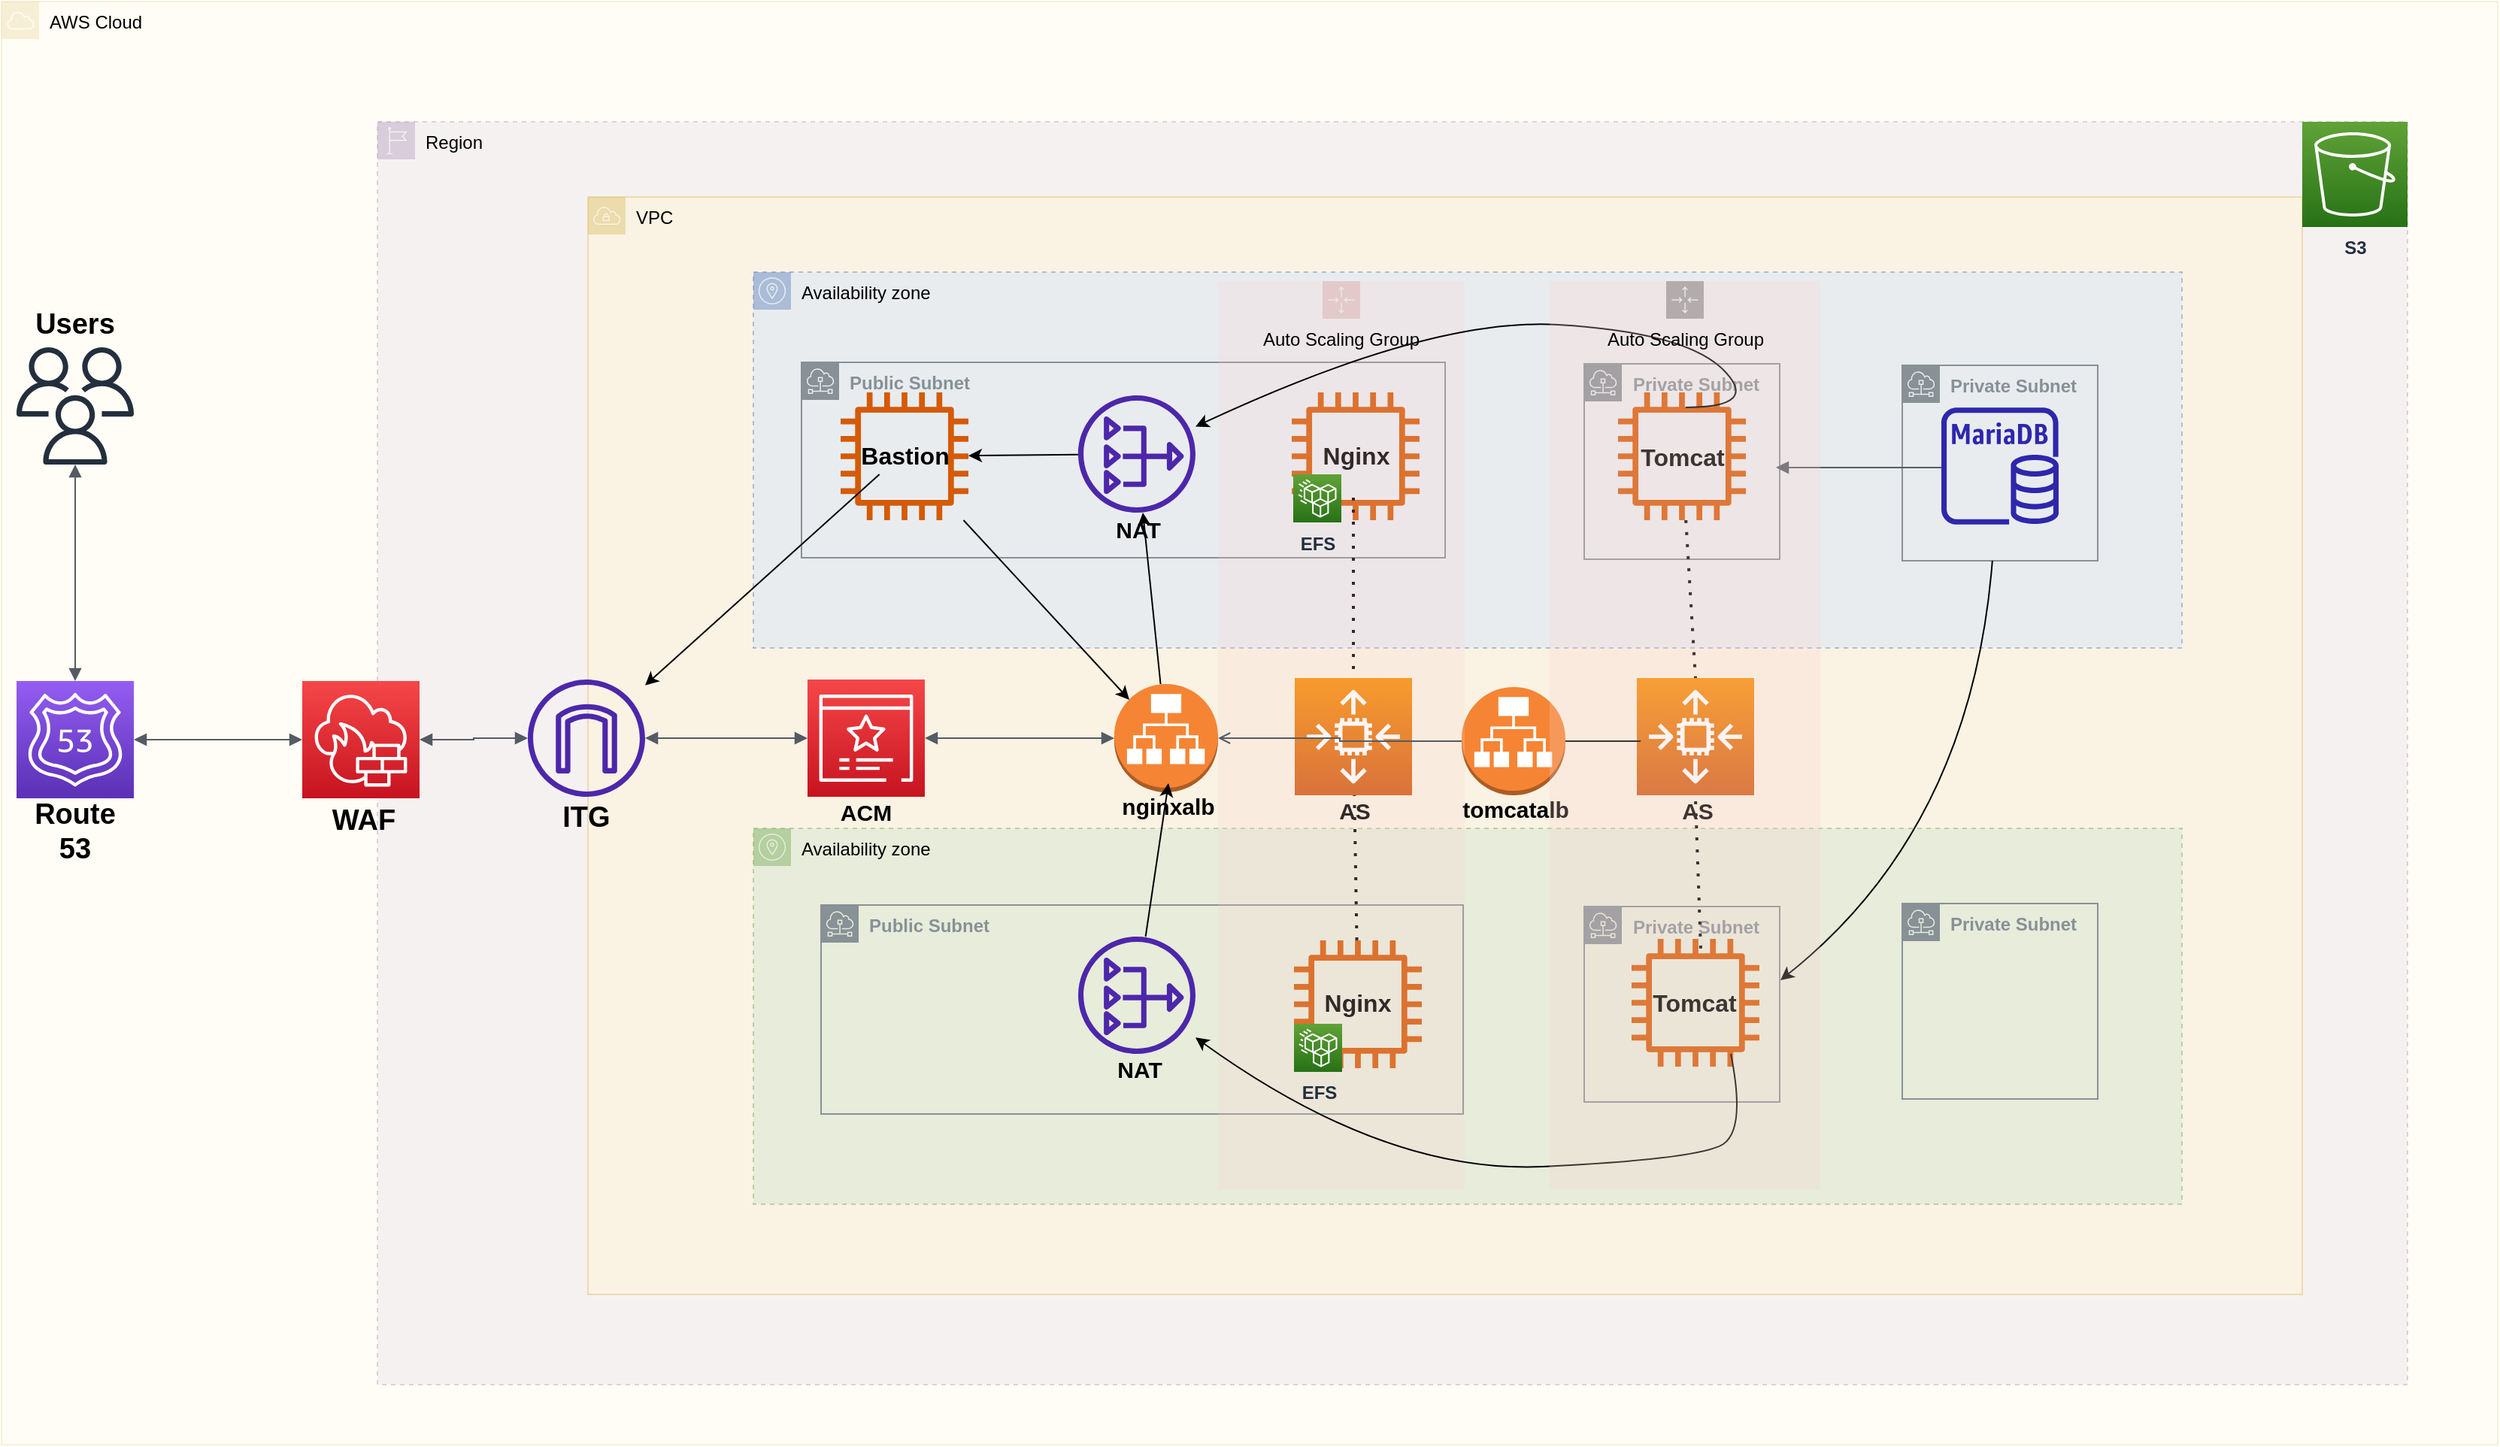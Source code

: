 <mxfile version="21.3.2" type="github">
  <diagram name="페이지-1" id="-RQxAZ50jaHfXgSVj_xd">
    <mxGraphModel dx="3754" dy="2151" grid="1" gridSize="10" guides="1" tooltips="1" connect="1" arrows="1" fold="1" page="1" pageScale="1" pageWidth="827" pageHeight="1169" math="0" shadow="0">
      <root>
        <mxCell id="0" />
        <mxCell id="1" parent="0" />
        <mxCell id="wSeTpccbzat1GrRgBiBg-109" value="AWS Cloud" style="sketch=0;outlineConnect=0;html=1;whiteSpace=wrap;fontSize=12;fontStyle=0;shape=mxgraph.aws4.group;grIcon=mxgraph.aws4.group_aws_cloud;strokeColor=#d6b656;fillColor=#fff2cc;verticalAlign=top;align=left;spacingLeft=30;dashed=0;opacity=20;" parent="1" vertex="1">
          <mxGeometry x="-1280" y="-1080" width="1660" height="960" as="geometry" />
        </mxCell>
        <mxCell id="wSeTpccbzat1GrRgBiBg-25" value="" style="sketch=0;outlineConnect=0;fontColor=#232F3E;gradientColor=none;fillColor=#232F3D;strokeColor=none;dashed=0;verticalLabelPosition=bottom;verticalAlign=top;align=center;html=1;fontSize=12;fontStyle=0;aspect=fixed;pointerEvents=1;shape=mxgraph.aws4.users;" parent="1" vertex="1">
          <mxGeometry x="-1270" y="-850" width="78" height="78" as="geometry" />
        </mxCell>
        <mxCell id="wSeTpccbzat1GrRgBiBg-34" value="Region" style="sketch=0;outlineConnect=0;html=1;whiteSpace=wrap;fontSize=12;fontStyle=0;shape=mxgraph.aws4.group;grIcon=mxgraph.aws4.group_region;strokeColor=#9673a6;fillColor=#e1d5e7;verticalAlign=top;align=left;spacingLeft=30;dashed=1;opacity=30;" parent="1" vertex="1">
          <mxGeometry x="-1030" y="-1000" width="1350" height="840" as="geometry" />
        </mxCell>
        <mxCell id="wSeTpccbzat1GrRgBiBg-35" value="VPC" style="sketch=0;outlineConnect=0;html=1;whiteSpace=wrap;fontSize=12;fontStyle=0;shape=mxgraph.aws4.group;grIcon=mxgraph.aws4.group_vpc;strokeColor=#d6b656;fillColor=#fff2cc;verticalAlign=top;align=left;spacingLeft=30;dashed=0;opacity=40;" parent="1" vertex="1">
          <mxGeometry x="-890" y="-950" width="1140" height="730" as="geometry" />
        </mxCell>
        <mxCell id="wSeTpccbzat1GrRgBiBg-36" value="Availability zone" style="sketch=0;outlineConnect=0;html=1;whiteSpace=wrap;fontSize=12;fontStyle=0;shape=mxgraph.aws4.group;grIcon=mxgraph.aws4.group_availability_zone;strokeColor=#6c8ebf;fillColor=#dae8fc;verticalAlign=top;align=left;spacingLeft=30;dashed=1;opacity=50;" parent="1" vertex="1">
          <mxGeometry x="-780" y="-900" width="950" height="250" as="geometry" />
        </mxCell>
        <mxCell id="wSeTpccbzat1GrRgBiBg-37" value="Availability zone" style="sketch=0;outlineConnect=0;html=1;whiteSpace=wrap;fontSize=12;fontStyle=0;shape=mxgraph.aws4.group;grIcon=mxgraph.aws4.group_availability_zone;strokeColor=#82b366;fillColor=#d5e8d4;verticalAlign=top;align=left;spacingLeft=30;dashed=1;opacity=50;" parent="1" vertex="1">
          <mxGeometry x="-780" y="-530" width="950" height="250" as="geometry" />
        </mxCell>
        <mxCell id="wSeTpccbzat1GrRgBiBg-39" value="" style="sketch=0;outlineConnect=0;fontColor=#232F3E;gradientColor=none;fillColor=#2E27AD;strokeColor=none;dashed=0;verticalLabelPosition=bottom;verticalAlign=top;align=center;html=1;fontSize=12;fontStyle=0;aspect=fixed;pointerEvents=1;shape=mxgraph.aws4.rds_mariadb_instance;" parent="1" vertex="1">
          <mxGeometry x="10" y="-810" width="78" height="78" as="geometry" />
        </mxCell>
        <mxCell id="wSeTpccbzat1GrRgBiBg-42" value="&lt;b&gt;Private Subnet&lt;/b&gt;" style="sketch=0;outlineConnect=0;gradientColor=none;html=1;whiteSpace=wrap;fontSize=12;fontStyle=0;shape=mxgraph.aws4.group;grIcon=mxgraph.aws4.group_subnet;strokeColor=#879196;fillColor=none;verticalAlign=top;align=left;spacingLeft=30;fontColor=#879196;dashed=0;" parent="1" vertex="1">
          <mxGeometry x="-227.5" y="-839" width="130" height="130" as="geometry" />
        </mxCell>
        <mxCell id="wSeTpccbzat1GrRgBiBg-43" value="&lt;b&gt;Private Subnet&lt;/b&gt;" style="sketch=0;outlineConnect=0;gradientColor=none;html=1;whiteSpace=wrap;fontSize=12;fontStyle=0;shape=mxgraph.aws4.group;grIcon=mxgraph.aws4.group_subnet;strokeColor=#879196;fillColor=none;verticalAlign=top;align=left;spacingLeft=30;fontColor=#879196;dashed=0;" parent="1" vertex="1">
          <mxGeometry x="-16" y="-838" width="130" height="130" as="geometry" />
        </mxCell>
        <mxCell id="wSeTpccbzat1GrRgBiBg-44" value="&lt;b&gt;Private Subnet&lt;/b&gt;" style="sketch=0;outlineConnect=0;gradientColor=none;html=1;whiteSpace=wrap;fontSize=12;fontStyle=0;shape=mxgraph.aws4.group;grIcon=mxgraph.aws4.group_subnet;strokeColor=#879196;fillColor=none;verticalAlign=top;align=left;spacingLeft=30;fontColor=#879196;dashed=0;" parent="1" vertex="1">
          <mxGeometry x="-227.5" y="-478" width="130" height="130" as="geometry" />
        </mxCell>
        <mxCell id="wSeTpccbzat1GrRgBiBg-46" value="&lt;b&gt;Public Subnet&lt;/b&gt;" style="sketch=0;outlineConnect=0;gradientColor=none;html=1;whiteSpace=wrap;fontSize=12;fontStyle=0;shape=mxgraph.aws4.group;grIcon=mxgraph.aws4.group_subnet;strokeColor=#879196;fillColor=none;verticalAlign=top;align=left;spacingLeft=30;fontColor=#879196;dashed=0;" parent="1" vertex="1">
          <mxGeometry x="-735" y="-479" width="427" height="139" as="geometry" />
        </mxCell>
        <mxCell id="wSeTpccbzat1GrRgBiBg-48" value="" style="sketch=0;outlineConnect=0;fontColor=#232F3E;gradientColor=none;fillColor=#D45B07;strokeColor=none;dashed=0;verticalLabelPosition=bottom;verticalAlign=top;align=center;html=1;fontSize=12;fontStyle=0;aspect=fixed;pointerEvents=1;shape=mxgraph.aws4.instance2;" parent="1" vertex="1">
          <mxGeometry x="-420.5" y="-455.5" width="85" height="85" as="geometry" />
        </mxCell>
        <mxCell id="wSeTpccbzat1GrRgBiBg-49" value="" style="sketch=0;outlineConnect=0;fontColor=#232F3E;gradientColor=none;fillColor=#D45B07;strokeColor=none;dashed=0;verticalLabelPosition=bottom;verticalAlign=top;align=center;html=1;fontSize=12;fontStyle=0;aspect=fixed;pointerEvents=1;shape=mxgraph.aws4.instance2;" parent="1" vertex="1">
          <mxGeometry x="-205" y="-820" width="85" height="85" as="geometry" />
        </mxCell>
        <mxCell id="wSeTpccbzat1GrRgBiBg-50" value="" style="sketch=0;outlineConnect=0;fontColor=#232F3E;gradientColor=none;fillColor=#D45B07;strokeColor=none;dashed=0;verticalLabelPosition=bottom;verticalAlign=top;align=center;html=1;fontSize=12;fontStyle=0;aspect=fixed;pointerEvents=1;shape=mxgraph.aws4.instance2;" parent="1" vertex="1">
          <mxGeometry x="-196" y="-456.5" width="85" height="85" as="geometry" />
        </mxCell>
        <mxCell id="wSeTpccbzat1GrRgBiBg-40" value="" style="sketch=0;outlineConnect=0;fontColor=#232F3E;gradientColor=none;fillColor=#D45B07;strokeColor=none;dashed=0;verticalLabelPosition=bottom;verticalAlign=top;align=center;html=1;fontSize=12;fontStyle=0;aspect=fixed;pointerEvents=1;shape=mxgraph.aws4.instance2;" parent="1" vertex="1">
          <mxGeometry x="-422" y="-820" width="85" height="85" as="geometry" />
        </mxCell>
        <mxCell id="wSeTpccbzat1GrRgBiBg-51" value="&lt;b&gt;Public Subnet&lt;/b&gt;" style="sketch=0;outlineConnect=0;gradientColor=none;html=1;whiteSpace=wrap;fontSize=12;fontStyle=0;shape=mxgraph.aws4.group;grIcon=mxgraph.aws4.group_subnet;strokeColor=#879196;fillColor=none;verticalAlign=top;align=left;spacingLeft=30;fontColor=#879196;dashed=0;" parent="1" vertex="1">
          <mxGeometry x="-748" y="-840" width="428" height="130" as="geometry" />
        </mxCell>
        <mxCell id="wSeTpccbzat1GrRgBiBg-52" value="" style="sketch=0;outlineConnect=0;fontColor=#232F3E;gradientColor=none;fillColor=#D45B07;strokeColor=none;dashed=0;verticalLabelPosition=bottom;verticalAlign=top;align=center;html=1;fontSize=12;fontStyle=0;aspect=fixed;pointerEvents=1;shape=mxgraph.aws4.instance2;" parent="1" vertex="1">
          <mxGeometry x="-722" y="-820" width="85" height="85" as="geometry" />
        </mxCell>
        <mxCell id="wSeTpccbzat1GrRgBiBg-53" value="&lt;b style=&quot;font-size: 16px;&quot;&gt;Bastion&lt;/b&gt;" style="text;html=1;strokeColor=none;fillColor=none;align=center;verticalAlign=middle;whiteSpace=wrap;rounded=0;fontSize=24;" parent="1" vertex="1">
          <mxGeometry x="-709.5" y="-795.5" width="60" height="30" as="geometry" />
        </mxCell>
        <mxCell id="wSeTpccbzat1GrRgBiBg-54" value="&lt;b style=&quot;font-size: 16px;&quot;&gt;Nginx&lt;/b&gt;" style="text;html=1;strokeColor=none;fillColor=none;align=center;verticalAlign=middle;whiteSpace=wrap;rounded=0;fontSize=24;" parent="1" vertex="1">
          <mxGeometry x="-409" y="-795.5" width="60" height="30" as="geometry" />
        </mxCell>
        <mxCell id="wSeTpccbzat1GrRgBiBg-55" value="&lt;b style=&quot;font-size: 16px;&quot;&gt;Nginx&lt;/b&gt;" style="text;html=1;strokeColor=none;fillColor=none;align=center;verticalAlign=middle;whiteSpace=wrap;rounded=0;fontSize=24;" parent="1" vertex="1">
          <mxGeometry x="-408" y="-431" width="60" height="30" as="geometry" />
        </mxCell>
        <mxCell id="wSeTpccbzat1GrRgBiBg-56" value="&lt;b style=&quot;font-size: 16px;&quot;&gt;Tomcat&lt;/b&gt;" style="text;html=1;strokeColor=none;fillColor=none;align=center;verticalAlign=middle;whiteSpace=wrap;rounded=0;fontSize=24;" parent="1" vertex="1">
          <mxGeometry x="-192.5" y="-794" width="60" height="30" as="geometry" />
        </mxCell>
        <mxCell id="wSeTpccbzat1GrRgBiBg-57" value="&lt;b style=&quot;font-size: 16px;&quot;&gt;Tomcat&lt;/b&gt;" style="text;html=1;strokeColor=none;fillColor=none;align=center;verticalAlign=middle;whiteSpace=wrap;rounded=0;fontSize=24;" parent="1" vertex="1">
          <mxGeometry x="-184.5" y="-431" width="60" height="30" as="geometry" />
        </mxCell>
        <mxCell id="wSeTpccbzat1GrRgBiBg-58" value="" style="sketch=0;outlineConnect=0;fontColor=#232F3E;gradientColor=none;fillColor=#4D27AA;strokeColor=none;dashed=0;verticalLabelPosition=bottom;verticalAlign=top;align=center;html=1;fontSize=12;fontStyle=0;aspect=fixed;pointerEvents=1;shape=mxgraph.aws4.internet_gateway;" parent="1" vertex="1">
          <mxGeometry x="-930" y="-629" width="78" height="78" as="geometry" />
        </mxCell>
        <mxCell id="wSeTpccbzat1GrRgBiBg-59" value="&lt;b&gt;&lt;font style=&quot;font-size: 19px;&quot;&gt;ITG&lt;/font&gt;&lt;/b&gt;" style="text;html=1;strokeColor=none;fillColor=none;align=center;verticalAlign=middle;whiteSpace=wrap;rounded=0;" parent="1" vertex="1">
          <mxGeometry x="-921" y="-552" width="60" height="30" as="geometry" />
        </mxCell>
        <mxCell id="wSeTpccbzat1GrRgBiBg-60" value="" style="sketch=0;points=[[0,0,0],[0.25,0,0],[0.5,0,0],[0.75,0,0],[1,0,0],[0,1,0],[0.25,1,0],[0.5,1,0],[0.75,1,0],[1,1,0],[0,0.25,0],[0,0.5,0],[0,0.75,0],[1,0.25,0],[1,0.5,0],[1,0.75,0]];outlineConnect=0;fontColor=#232F3E;gradientColor=#F54749;gradientDirection=north;fillColor=#C7131F;strokeColor=#ffffff;dashed=0;verticalLabelPosition=bottom;verticalAlign=top;align=center;html=1;fontSize=12;fontStyle=0;aspect=fixed;shape=mxgraph.aws4.resourceIcon;resIcon=mxgraph.aws4.network_firewall;" parent="1" vertex="1">
          <mxGeometry x="-1080" y="-628" width="78" height="78" as="geometry" />
        </mxCell>
        <mxCell id="wSeTpccbzat1GrRgBiBg-62" value="" style="sketch=0;points=[[0,0,0],[0.25,0,0],[0.5,0,0],[0.75,0,0],[1,0,0],[0,1,0],[0.25,1,0],[0.5,1,0],[0.75,1,0],[1,1,0],[0,0.25,0],[0,0.5,0],[0,0.75,0],[1,0.25,0],[1,0.5,0],[1,0.75,0]];outlineConnect=0;fontColor=#232F3E;gradientColor=#945DF2;gradientDirection=north;fillColor=#5A30B5;strokeColor=#ffffff;dashed=0;verticalLabelPosition=bottom;verticalAlign=top;align=center;html=1;fontSize=12;fontStyle=0;aspect=fixed;shape=mxgraph.aws4.resourceIcon;resIcon=mxgraph.aws4.route_53;" parent="1" vertex="1">
          <mxGeometry x="-1270" y="-628" width="78" height="78" as="geometry" />
        </mxCell>
        <mxCell id="wSeTpccbzat1GrRgBiBg-64" value="" style="edgeStyle=orthogonalEdgeStyle;html=1;endArrow=block;elbow=vertical;startArrow=block;startFill=1;endFill=1;strokeColor=#545B64;rounded=0;" parent="1" source="wSeTpccbzat1GrRgBiBg-25" target="wSeTpccbzat1GrRgBiBg-62" edge="1">
          <mxGeometry width="100" relative="1" as="geometry">
            <mxPoint x="-1231" y="-772" as="sourcePoint" />
            <mxPoint x="-1231" y="-672" as="targetPoint" />
          </mxGeometry>
        </mxCell>
        <mxCell id="wSeTpccbzat1GrRgBiBg-65" value="" style="edgeStyle=orthogonalEdgeStyle;html=1;endArrow=block;elbow=vertical;startArrow=block;startFill=1;endFill=1;strokeColor=#545B64;rounded=0;" parent="1" source="wSeTpccbzat1GrRgBiBg-62" target="wSeTpccbzat1GrRgBiBg-60" edge="1">
          <mxGeometry width="100" relative="1" as="geometry">
            <mxPoint x="-1192" y="-589" as="sourcePoint" />
            <mxPoint x="-1092" y="-589" as="targetPoint" />
          </mxGeometry>
        </mxCell>
        <mxCell id="wSeTpccbzat1GrRgBiBg-69" value="" style="edgeStyle=orthogonalEdgeStyle;html=1;endArrow=block;elbow=vertical;startArrow=block;startFill=1;endFill=1;strokeColor=#545B64;rounded=0;" parent="1" source="wSeTpccbzat1GrRgBiBg-60" target="wSeTpccbzat1GrRgBiBg-58" edge="1">
          <mxGeometry width="100" relative="1" as="geometry">
            <mxPoint x="-1002" y="-589" as="sourcePoint" />
            <mxPoint x="-902" y="-589" as="targetPoint" />
          </mxGeometry>
        </mxCell>
        <mxCell id="wSeTpccbzat1GrRgBiBg-82" value="" style="outlineConnect=0;dashed=0;verticalLabelPosition=bottom;verticalAlign=top;align=center;html=1;shape=mxgraph.aws3.application_load_balancer;fillColor=#F58534;gradientColor=none;" parent="1" vertex="1">
          <mxGeometry x="-540" y="-626" width="69" height="72" as="geometry" />
        </mxCell>
        <mxCell id="wSeTpccbzat1GrRgBiBg-84" value="&lt;b&gt;&lt;font style=&quot;font-size: 15px;&quot;&gt;nginxalb&lt;/font&gt;&lt;/b&gt;" style="text;html=1;strokeColor=none;fillColor=none;align=center;verticalAlign=middle;whiteSpace=wrap;rounded=0;" parent="1" vertex="1">
          <mxGeometry x="-534" y="-560" width="60" height="30" as="geometry" />
        </mxCell>
        <mxCell id="wSeTpccbzat1GrRgBiBg-85" value="" style="outlineConnect=0;dashed=0;verticalLabelPosition=bottom;verticalAlign=top;align=center;html=1;shape=mxgraph.aws3.application_load_balancer;fillColor=#F58534;gradientColor=none;" parent="1" vertex="1">
          <mxGeometry x="-309" y="-624" width="69" height="72" as="geometry" />
        </mxCell>
        <mxCell id="wSeTpccbzat1GrRgBiBg-86" value="&lt;b&gt;&lt;font style=&quot;font-size: 15px;&quot;&gt;tomcatalb&lt;/font&gt;&lt;/b&gt;" style="text;html=1;strokeColor=none;fillColor=none;align=center;verticalAlign=middle;whiteSpace=wrap;rounded=0;" parent="1" vertex="1">
          <mxGeometry x="-303" y="-558" width="60" height="30" as="geometry" />
        </mxCell>
        <mxCell id="wSeTpccbzat1GrRgBiBg-87" value="" style="sketch=0;points=[[0,0,0],[0.25,0,0],[0.5,0,0],[0.75,0,0],[1,0,0],[0,1,0],[0.25,1,0],[0.5,1,0],[0.75,1,0],[1,1,0],[0,0.25,0],[0,0.5,0],[0,0.75,0],[1,0.25,0],[1,0.5,0],[1,0.75,0]];outlineConnect=0;fontColor=#232F3E;gradientColor=#F78E04;gradientDirection=north;fillColor=#D05C17;strokeColor=#ffffff;dashed=0;verticalLabelPosition=bottom;verticalAlign=top;align=center;html=1;fontSize=12;fontStyle=0;aspect=fixed;shape=mxgraph.aws4.resourceIcon;resIcon=mxgraph.aws4.auto_scaling2;" parent="1" vertex="1">
          <mxGeometry x="-420" y="-630" width="78" height="78" as="geometry" />
        </mxCell>
        <mxCell id="wSeTpccbzat1GrRgBiBg-88" value="" style="sketch=0;points=[[0,0,0],[0.25,0,0],[0.5,0,0],[0.75,0,0],[1,0,0],[0,1,0],[0.25,1,0],[0.5,1,0],[0.75,1,0],[1,1,0],[0,0.25,0],[0,0.5,0],[0,0.75,0],[1,0.25,0],[1,0.5,0],[1,0.75,0]];outlineConnect=0;fontColor=#232F3E;gradientColor=#F78E04;gradientDirection=north;fillColor=#D05C17;strokeColor=#ffffff;dashed=0;verticalLabelPosition=bottom;verticalAlign=top;align=center;html=1;fontSize=12;fontStyle=0;aspect=fixed;shape=mxgraph.aws4.resourceIcon;resIcon=mxgraph.aws4.auto_scaling2;" parent="1" vertex="1">
          <mxGeometry x="-192.5" y="-630" width="78" height="78" as="geometry" />
        </mxCell>
        <mxCell id="wSeTpccbzat1GrRgBiBg-90" value="" style="endArrow=none;dashed=1;html=1;dashPattern=1 3;strokeWidth=2;rounded=0;" parent="1" target="wSeTpccbzat1GrRgBiBg-87" edge="1">
          <mxGeometry width="50" height="50" relative="1" as="geometry">
            <mxPoint x="-381" y="-750" as="sourcePoint" />
            <mxPoint x="-380.5" y="-639.289" as="targetPoint" />
          </mxGeometry>
        </mxCell>
        <mxCell id="wSeTpccbzat1GrRgBiBg-91" value="" style="endArrow=none;dashed=1;html=1;dashPattern=1 3;strokeWidth=2;rounded=0;" parent="1" source="wSeTpccbzat1GrRgBiBg-48" target="wSeTpccbzat1GrRgBiBg-87" edge="1">
          <mxGeometry width="50" height="50" relative="1" as="geometry">
            <mxPoint x="-380" y="-480" as="sourcePoint" />
            <mxPoint x="-378" y="-548.711" as="targetPoint" />
          </mxGeometry>
        </mxCell>
        <mxCell id="wSeTpccbzat1GrRgBiBg-92" value="" style="sketch=0;points=[[0,0,0],[0.25,0,0],[0.5,0,0],[0.75,0,0],[1,0,0],[0,1,0],[0.25,1,0],[0.5,1,0],[0.75,1,0],[1,1,0],[0,0.25,0],[0,0.5,0],[0,0.75,0],[1,0.25,0],[1,0.5,0],[1,0.75,0]];outlineConnect=0;fontColor=#232F3E;gradientColor=#F54749;gradientDirection=north;fillColor=#C7131F;strokeColor=#ffffff;dashed=0;verticalLabelPosition=bottom;verticalAlign=top;align=center;html=1;fontSize=12;fontStyle=0;aspect=fixed;shape=mxgraph.aws4.resourceIcon;resIcon=mxgraph.aws4.certificate_manager_3;" parent="1" vertex="1">
          <mxGeometry x="-744" y="-629" width="78" height="78" as="geometry" />
        </mxCell>
        <mxCell id="wSeTpccbzat1GrRgBiBg-94" value="&lt;b&gt;&lt;font style=&quot;font-size: 15px;&quot;&gt;ACM&lt;/font&gt;&lt;/b&gt;" style="text;html=1;strokeColor=none;fillColor=none;align=center;verticalAlign=middle;whiteSpace=wrap;rounded=0;" parent="1" vertex="1">
          <mxGeometry x="-735" y="-556" width="60" height="30" as="geometry" />
        </mxCell>
        <mxCell id="wSeTpccbzat1GrRgBiBg-95" value="&lt;b&gt;&lt;font style=&quot;font-size: 15px;&quot;&gt;AS&lt;/font&gt;&lt;/b&gt;" style="text;html=1;strokeColor=none;fillColor=none;align=center;verticalAlign=middle;whiteSpace=wrap;rounded=0;" parent="1" vertex="1">
          <mxGeometry x="-410" y="-557" width="60" height="30" as="geometry" />
        </mxCell>
        <mxCell id="wSeTpccbzat1GrRgBiBg-96" value="&lt;b&gt;&lt;font style=&quot;font-size: 15px;&quot;&gt;AS&lt;/font&gt;&lt;/b&gt;" style="text;html=1;strokeColor=none;fillColor=none;align=center;verticalAlign=middle;whiteSpace=wrap;rounded=0;" parent="1" vertex="1">
          <mxGeometry x="-182" y="-557" width="60" height="30" as="geometry" />
        </mxCell>
        <mxCell id="wSeTpccbzat1GrRgBiBg-97" value="" style="endArrow=none;dashed=1;html=1;dashPattern=1 3;strokeWidth=2;rounded=0;entryX=0.5;entryY=0;entryDx=0;entryDy=0;entryPerimeter=0;" parent="1" source="wSeTpccbzat1GrRgBiBg-49" target="wSeTpccbzat1GrRgBiBg-88" edge="1">
          <mxGeometry width="50" height="50" relative="1" as="geometry">
            <mxPoint x="-162.5" y="-659" as="sourcePoint" />
            <mxPoint x="-162.5" y="-638.289" as="targetPoint" />
          </mxGeometry>
        </mxCell>
        <mxCell id="wSeTpccbzat1GrRgBiBg-98" value="" style="endArrow=none;dashed=1;html=1;dashPattern=1 3;strokeWidth=2;rounded=0;exitX=0.541;exitY=0.076;exitDx=0;exitDy=0;exitPerimeter=0;" parent="1" source="wSeTpccbzat1GrRgBiBg-50" edge="1">
          <mxGeometry width="50" height="50" relative="1" as="geometry">
            <mxPoint x="-153.5" y="-499.711" as="sourcePoint" />
            <mxPoint x="-153.5" y="-549.711" as="targetPoint" />
          </mxGeometry>
        </mxCell>
        <mxCell id="wSeTpccbzat1GrRgBiBg-99" value="" style="sketch=0;outlineConnect=0;fontColor=#232F3E;gradientColor=none;fillColor=#4D27AA;strokeColor=none;dashed=0;verticalLabelPosition=bottom;verticalAlign=top;align=center;html=1;fontSize=12;fontStyle=0;aspect=fixed;pointerEvents=1;shape=mxgraph.aws4.nat_gateway;" parent="1" vertex="1">
          <mxGeometry x="-564" y="-818" width="78" height="78" as="geometry" />
        </mxCell>
        <mxCell id="wSeTpccbzat1GrRgBiBg-100" value="&lt;b&gt;&lt;font style=&quot;font-size: 15px;&quot;&gt;NAT&lt;/font&gt;&lt;/b&gt;" style="text;html=1;strokeColor=none;fillColor=none;align=center;verticalAlign=middle;whiteSpace=wrap;rounded=0;" parent="1" vertex="1">
          <mxGeometry x="-554" y="-744" width="60" height="30" as="geometry" />
        </mxCell>
        <mxCell id="wSeTpccbzat1GrRgBiBg-110" value="Auto Scaling Group" style="sketch=0;outlineConnect=0;html=1;whiteSpace=wrap;fontSize=12;fontStyle=0;shape=mxgraph.aws4.groupCenter;grIcon=mxgraph.aws4.group_auto_scaling_group;grStroke=0;verticalAlign=top;align=center;dashed=0;spacingTop=25;opacity=20;fillColor=#f8cecc;strokeColor=#b85450;" parent="1" vertex="1">
          <mxGeometry x="-471" y="-894" width="164" height="604" as="geometry" />
        </mxCell>
        <mxCell id="wSeTpccbzat1GrRgBiBg-101" value="" style="sketch=0;outlineConnect=0;fontColor=#232F3E;gradientColor=none;fillColor=#4D27AA;strokeColor=none;dashed=0;verticalLabelPosition=bottom;verticalAlign=top;align=center;html=1;fontSize=12;fontStyle=0;aspect=fixed;pointerEvents=1;shape=mxgraph.aws4.nat_gateway;" parent="1" vertex="1">
          <mxGeometry x="-564" y="-458" width="78" height="78" as="geometry" />
        </mxCell>
        <mxCell id="wSeTpccbzat1GrRgBiBg-102" value="&lt;b&gt;&lt;font style=&quot;font-size: 15px;&quot;&gt;NAT&lt;/font&gt;&lt;/b&gt;" style="text;html=1;strokeColor=none;fillColor=none;align=center;verticalAlign=middle;whiteSpace=wrap;rounded=0;" parent="1" vertex="1">
          <mxGeometry x="-553" y="-385" width="60" height="30" as="geometry" />
        </mxCell>
        <mxCell id="wSeTpccbzat1GrRgBiBg-105" value="&lt;b&gt;&lt;font style=&quot;font-size: 19px;&quot;&gt;WAF&lt;/font&gt;&lt;/b&gt;" style="text;html=1;strokeColor=none;fillColor=none;align=center;verticalAlign=middle;whiteSpace=wrap;rounded=0;" parent="1" vertex="1">
          <mxGeometry x="-1069" y="-550" width="60" height="30" as="geometry" />
        </mxCell>
        <mxCell id="wSeTpccbzat1GrRgBiBg-106" value="&lt;b&gt;&lt;font style=&quot;font-size: 19px;&quot;&gt;Route 53&lt;/font&gt;&lt;/b&gt;" style="text;html=1;strokeColor=none;fillColor=none;align=center;verticalAlign=middle;whiteSpace=wrap;rounded=0;" parent="1" vertex="1">
          <mxGeometry x="-1261" y="-543" width="60" height="30" as="geometry" />
        </mxCell>
        <mxCell id="wSeTpccbzat1GrRgBiBg-107" value="&lt;b&gt;&lt;font style=&quot;font-size: 19px;&quot;&gt;Users&lt;/font&gt;&lt;/b&gt;" style="text;html=1;strokeColor=none;fillColor=none;align=center;verticalAlign=middle;whiteSpace=wrap;rounded=0;" parent="1" vertex="1">
          <mxGeometry x="-1261" y="-880" width="60" height="30" as="geometry" />
        </mxCell>
        <mxCell id="wSeTpccbzat1GrRgBiBg-108" value="&lt;b&gt;Private Subnet&lt;/b&gt;" style="sketch=0;outlineConnect=0;gradientColor=none;html=1;whiteSpace=wrap;fontSize=12;fontStyle=0;shape=mxgraph.aws4.group;grIcon=mxgraph.aws4.group_subnet;strokeColor=#879196;fillColor=none;verticalAlign=top;align=left;spacingLeft=30;fontColor=#879196;dashed=0;" parent="1" vertex="1">
          <mxGeometry x="-16" y="-480" width="130" height="130" as="geometry" />
        </mxCell>
        <mxCell id="wSeTpccbzat1GrRgBiBg-113" value="" style="edgeStyle=orthogonalEdgeStyle;html=1;endArrow=open;elbow=vertical;startArrow=none;endFill=0;strokeColor=#545B64;rounded=0;" parent="1" source="wSeTpccbzat1GrRgBiBg-85" target="wSeTpccbzat1GrRgBiBg-82" edge="1">
          <mxGeometry width="100" relative="1" as="geometry">
            <mxPoint x="-409" y="-588" as="sourcePoint" />
            <mxPoint x="-409" y="-588" as="targetPoint" />
          </mxGeometry>
        </mxCell>
        <mxCell id="wSeTpccbzat1GrRgBiBg-118" value="" style="edgeStyle=orthogonalEdgeStyle;html=1;endArrow=block;elbow=vertical;startArrow=block;startFill=1;endFill=1;strokeColor=#545B64;rounded=0;" parent="1" source="wSeTpccbzat1GrRgBiBg-58" target="wSeTpccbzat1GrRgBiBg-92" edge="1">
          <mxGeometry width="100" relative="1" as="geometry">
            <mxPoint x="-852" y="-590" as="sourcePoint" />
            <mxPoint x="-752" y="-590" as="targetPoint" />
          </mxGeometry>
        </mxCell>
        <mxCell id="wSeTpccbzat1GrRgBiBg-120" value="" style="edgeStyle=orthogonalEdgeStyle;html=1;endArrow=block;elbow=vertical;startArrow=block;startFill=1;endFill=1;strokeColor=#545B64;rounded=0;" parent="1" source="wSeTpccbzat1GrRgBiBg-92" target="wSeTpccbzat1GrRgBiBg-82" edge="1">
          <mxGeometry width="100" relative="1" as="geometry">
            <mxPoint x="-666" y="-590" as="sourcePoint" />
            <mxPoint x="-566" y="-590" as="targetPoint" />
          </mxGeometry>
        </mxCell>
        <mxCell id="wSeTpccbzat1GrRgBiBg-122" value="" style="endArrow=none;html=1;rounded=0;" parent="1" source="wSeTpccbzat1GrRgBiBg-85" edge="1">
          <mxGeometry width="50" height="50" relative="1" as="geometry">
            <mxPoint x="-240" y="-538" as="sourcePoint" />
            <mxPoint x="-190" y="-588" as="targetPoint" />
          </mxGeometry>
        </mxCell>
        <mxCell id="wSeTpccbzat1GrRgBiBg-123" value="" style="curved=1;endArrow=classic;html=1;rounded=0;" parent="1" target="wSeTpccbzat1GrRgBiBg-99" edge="1">
          <mxGeometry width="50" height="50" relative="1" as="geometry">
            <mxPoint x="-160" y="-810" as="sourcePoint" />
            <mxPoint x="-110" y="-860" as="targetPoint" />
            <Array as="points">
              <mxPoint x="-110" y="-810" />
              <mxPoint x="-160" y="-860" />
              <mxPoint x="-330" y="-870" />
            </Array>
          </mxGeometry>
        </mxCell>
        <mxCell id="wSeTpccbzat1GrRgBiBg-125" value="" style="curved=1;endArrow=classic;html=1;rounded=0;" parent="1" target="wSeTpccbzat1GrRgBiBg-101" edge="1">
          <mxGeometry width="50" height="50" relative="1" as="geometry">
            <mxPoint x="-130" y="-380" as="sourcePoint" />
            <mxPoint x="-80" y="-430" as="targetPoint" />
            <Array as="points">
              <mxPoint x="-120" y="-330" />
              <mxPoint x="-150" y="-310" />
              <mxPoint x="-360" y="-300" />
            </Array>
          </mxGeometry>
        </mxCell>
        <mxCell id="wSeTpccbzat1GrRgBiBg-128" value="" style="curved=1;endArrow=classic;html=1;rounded=0;" parent="1" source="wSeTpccbzat1GrRgBiBg-53" target="wSeTpccbzat1GrRgBiBg-58" edge="1">
          <mxGeometry width="50" height="50" relative="1" as="geometry">
            <mxPoint x="-780.211" y="-730.5" as="sourcePoint" />
            <mxPoint x="-780.211" y="-780.5" as="targetPoint" />
          </mxGeometry>
        </mxCell>
        <mxCell id="wSeTpccbzat1GrRgBiBg-131" value="" style="curved=1;endArrow=classic;html=1;rounded=0;entryX=0.145;entryY=0.145;entryDx=0;entryDy=0;entryPerimeter=0;" parent="1" source="wSeTpccbzat1GrRgBiBg-52" target="wSeTpccbzat1GrRgBiBg-82" edge="1">
          <mxGeometry width="50" height="50" relative="1" as="geometry">
            <mxPoint x="-679.5" y="-685" as="sourcePoint" />
            <mxPoint x="-679.5" y="-664.289" as="targetPoint" />
          </mxGeometry>
        </mxCell>
        <mxCell id="wSeTpccbzat1GrRgBiBg-132" value="" style="curved=1;endArrow=classic;html=1;rounded=0;entryX=0.5;entryY=0;entryDx=0;entryDy=0;" parent="1" source="wSeTpccbzat1GrRgBiBg-101" target="wSeTpccbzat1GrRgBiBg-84" edge="1">
          <mxGeometry width="50" height="50" relative="1" as="geometry">
            <mxPoint x="-525" y="-478.711" as="sourcePoint" />
            <mxPoint x="-525" y="-528.711" as="targetPoint" />
          </mxGeometry>
        </mxCell>
        <mxCell id="wSeTpccbzat1GrRgBiBg-133" value="" style="curved=1;endArrow=classic;html=1;rounded=0;" parent="1" source="wSeTpccbzat1GrRgBiBg-82" target="wSeTpccbzat1GrRgBiBg-99" edge="1">
          <mxGeometry width="50" height="50" relative="1" as="geometry">
            <mxPoint x="-505.5" y="-646.711" as="sourcePoint" />
            <mxPoint x="-505.5" y="-696.711" as="targetPoint" />
          </mxGeometry>
        </mxCell>
        <mxCell id="wSeTpccbzat1GrRgBiBg-134" value="" style="curved=1;endArrow=classic;html=1;rounded=0;" parent="1" source="wSeTpccbzat1GrRgBiBg-99" target="wSeTpccbzat1GrRgBiBg-52" edge="1">
          <mxGeometry width="50" height="50" relative="1" as="geometry">
            <mxPoint x="-634.711" y="-729" as="sourcePoint" />
            <mxPoint x="-650" y="-780" as="targetPoint" />
          </mxGeometry>
        </mxCell>
        <mxCell id="wSeTpccbzat1GrRgBiBg-135" value="" style="edgeStyle=orthogonalEdgeStyle;html=1;endArrow=none;elbow=vertical;startArrow=block;startFill=1;strokeColor=#545B64;rounded=0;" parent="1" edge="1">
          <mxGeometry width="100" relative="1" as="geometry">
            <mxPoint x="-100" y="-770" as="sourcePoint" />
            <mxPoint x="10" y="-770" as="targetPoint" />
          </mxGeometry>
        </mxCell>
        <mxCell id="wSeTpccbzat1GrRgBiBg-145" value="&lt;b&gt;EFS&lt;/b&gt;" style="sketch=0;points=[[0,0,0],[0.25,0,0],[0.5,0,0],[0.75,0,0],[1,0,0],[0,1,0],[0.25,1,0],[0.5,1,0],[0.75,1,0],[1,1,0],[0,0.25,0],[0,0.5,0],[0,0.75,0],[1,0.25,0],[1,0.5,0],[1,0.75,0]];outlineConnect=0;fontColor=#232F3E;gradientColor=#60A337;gradientDirection=north;fillColor=#277116;strokeColor=#ffffff;dashed=0;verticalLabelPosition=bottom;verticalAlign=top;align=center;html=1;fontSize=12;fontStyle=0;aspect=fixed;shape=mxgraph.aws4.resourceIcon;resIcon=mxgraph.aws4.efs_standard;" parent="1" vertex="1">
          <mxGeometry x="-421" y="-765.5" width="32" height="32" as="geometry" />
        </mxCell>
        <mxCell id="wSeTpccbzat1GrRgBiBg-140" value="" style="curved=1;endArrow=classic;html=1;rounded=0;entryX=1;entryY=0.25;entryDx=0;entryDy=0;" parent="1" source="wSeTpccbzat1GrRgBiBg-43" edge="1">
          <mxGeometry width="50" height="50" relative="1" as="geometry">
            <mxPoint x="49" y="-658" as="sourcePoint" />
            <mxPoint x="-97" y="-429" as="targetPoint" />
            <Array as="points">
              <mxPoint x="30" y="-530" />
            </Array>
          </mxGeometry>
        </mxCell>
        <mxCell id="wSeTpccbzat1GrRgBiBg-144" value="Auto Scaling Group" style="sketch=0;outlineConnect=0;html=1;whiteSpace=wrap;fontSize=12;fontStyle=0;shape=mxgraph.aws4.groupCenter;grIcon=mxgraph.aws4.group_auto_scaling_group;grStroke=0;verticalAlign=top;align=center;spacingTop=25;opacity=25;fillColor=#f8cecc;strokeColor=#000000;perimeterSpacing=14;" parent="1" vertex="1">
          <mxGeometry x="-250.5" y="-894" width="180" height="604" as="geometry" />
        </mxCell>
        <mxCell id="wSeTpccbzat1GrRgBiBg-147" value="&lt;b&gt;EFS&lt;/b&gt;" style="sketch=0;points=[[0,0,0],[0.25,0,0],[0.5,0,0],[0.75,0,0],[1,0,0],[0,1,0],[0.25,1,0],[0.5,1,0],[0.75,1,0],[1,1,0],[0,0.25,0],[0,0.5,0],[0,0.75,0],[1,0.25,0],[1,0.5,0],[1,0.75,0]];outlineConnect=0;fontColor=#232F3E;gradientColor=#60A337;gradientDirection=north;fillColor=#277116;strokeColor=#ffffff;dashed=0;verticalLabelPosition=bottom;verticalAlign=top;align=center;html=1;fontSize=12;fontStyle=0;aspect=fixed;shape=mxgraph.aws4.resourceIcon;resIcon=mxgraph.aws4.efs_standard;" parent="1" vertex="1">
          <mxGeometry x="-420.5" y="-400" width="32" height="32" as="geometry" />
        </mxCell>
        <mxCell id="e-je_TolLml6S0PwWfPV-1" value="S3" style="sketch=0;points=[[0,0,0],[0.25,0,0],[0.5,0,0],[0.75,0,0],[1,0,0],[0,1,0],[0.25,1,0],[0.5,1,0],[0.75,1,0],[1,1,0],[0,0.25,0],[0,0.5,0],[0,0.75,0],[1,0.25,0],[1,0.5,0],[1,0.75,0]];outlineConnect=0;fontColor=#232F3E;gradientColor=#60A337;gradientDirection=north;fillColor=#277116;strokeColor=#ffffff;dashed=0;verticalLabelPosition=bottom;verticalAlign=top;align=center;html=1;fontSize=12;fontStyle=1;aspect=fixed;shape=mxgraph.aws4.resourceIcon;resIcon=mxgraph.aws4.s3;" vertex="1" parent="1">
          <mxGeometry x="250" y="-1000" width="70" height="70" as="geometry" />
        </mxCell>
      </root>
    </mxGraphModel>
  </diagram>
</mxfile>
